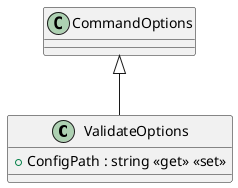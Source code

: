 @startuml
class ValidateOptions {
    + ConfigPath : string <<get>> <<set>>
}
CommandOptions <|-- ValidateOptions
@enduml
